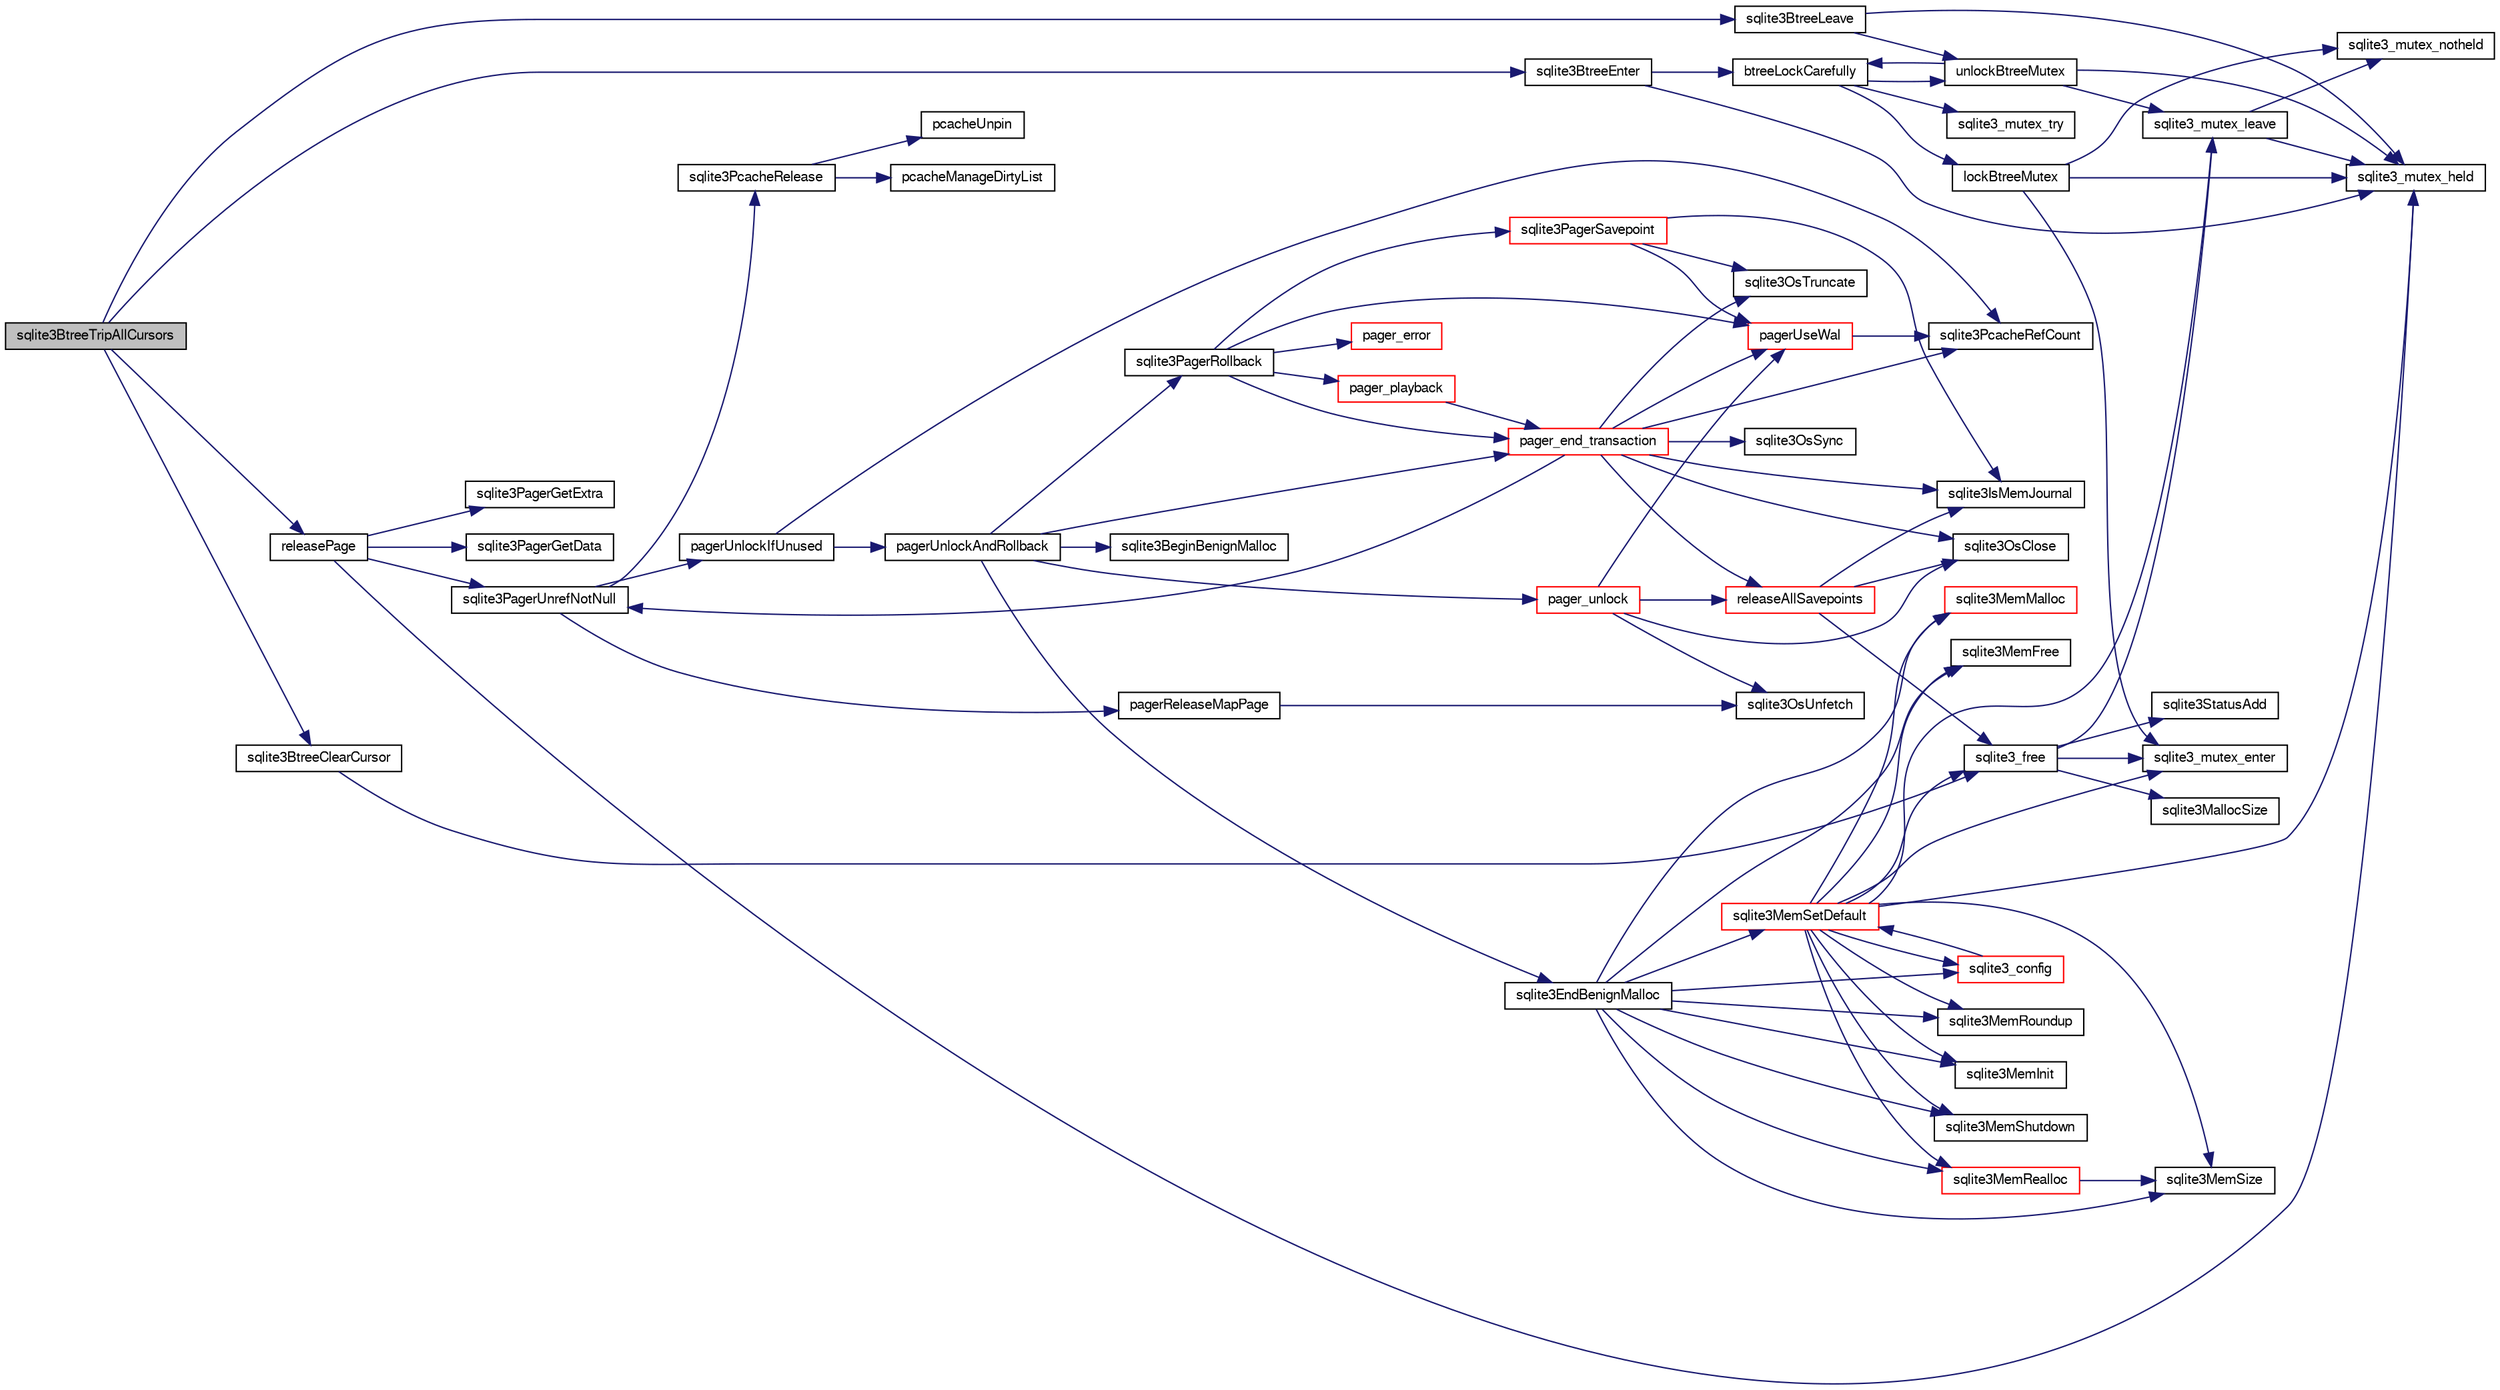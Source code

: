 digraph "sqlite3BtreeTripAllCursors"
{
  edge [fontname="FreeSans",fontsize="10",labelfontname="FreeSans",labelfontsize="10"];
  node [fontname="FreeSans",fontsize="10",shape=record];
  rankdir="LR";
  Node467207 [label="sqlite3BtreeTripAllCursors",height=0.2,width=0.4,color="black", fillcolor="grey75", style="filled", fontcolor="black"];
  Node467207 -> Node467208 [color="midnightblue",fontsize="10",style="solid",fontname="FreeSans"];
  Node467208 [label="sqlite3BtreeEnter",height=0.2,width=0.4,color="black", fillcolor="white", style="filled",URL="$sqlite3_8c.html#afa05d700ca373993fe6b0525b867feff"];
  Node467208 -> Node467209 [color="midnightblue",fontsize="10",style="solid",fontname="FreeSans"];
  Node467209 [label="sqlite3_mutex_held",height=0.2,width=0.4,color="black", fillcolor="white", style="filled",URL="$sqlite3_8c.html#acf77da68932b6bc163c5e68547ecc3e7"];
  Node467208 -> Node467210 [color="midnightblue",fontsize="10",style="solid",fontname="FreeSans"];
  Node467210 [label="btreeLockCarefully",height=0.2,width=0.4,color="black", fillcolor="white", style="filled",URL="$sqlite3_8c.html#a796746b1c1e4d6926960636bd74c79d7"];
  Node467210 -> Node467211 [color="midnightblue",fontsize="10",style="solid",fontname="FreeSans"];
  Node467211 [label="sqlite3_mutex_try",height=0.2,width=0.4,color="black", fillcolor="white", style="filled",URL="$sqlite3_8c.html#a196f84b09bdfda96ae5ae23189be1ec8"];
  Node467210 -> Node467212 [color="midnightblue",fontsize="10",style="solid",fontname="FreeSans"];
  Node467212 [label="unlockBtreeMutex",height=0.2,width=0.4,color="black", fillcolor="white", style="filled",URL="$sqlite3_8c.html#a29bc7d1c753dfa2af9fb296b7dc19a4a"];
  Node467212 -> Node467209 [color="midnightblue",fontsize="10",style="solid",fontname="FreeSans"];
  Node467212 -> Node467213 [color="midnightblue",fontsize="10",style="solid",fontname="FreeSans"];
  Node467213 [label="sqlite3_mutex_leave",height=0.2,width=0.4,color="black", fillcolor="white", style="filled",URL="$sqlite3_8c.html#a5838d235601dbd3c1fa993555c6bcc93"];
  Node467213 -> Node467209 [color="midnightblue",fontsize="10",style="solid",fontname="FreeSans"];
  Node467213 -> Node467214 [color="midnightblue",fontsize="10",style="solid",fontname="FreeSans"];
  Node467214 [label="sqlite3_mutex_notheld",height=0.2,width=0.4,color="black", fillcolor="white", style="filled",URL="$sqlite3_8c.html#a83967c837c1c000d3b5adcfaa688f5dc"];
  Node467212 -> Node467210 [color="midnightblue",fontsize="10",style="solid",fontname="FreeSans"];
  Node467210 -> Node467215 [color="midnightblue",fontsize="10",style="solid",fontname="FreeSans"];
  Node467215 [label="lockBtreeMutex",height=0.2,width=0.4,color="black", fillcolor="white", style="filled",URL="$sqlite3_8c.html#ab1714bc62ac8a451c7b17bc53053ca53"];
  Node467215 -> Node467214 [color="midnightblue",fontsize="10",style="solid",fontname="FreeSans"];
  Node467215 -> Node467209 [color="midnightblue",fontsize="10",style="solid",fontname="FreeSans"];
  Node467215 -> Node467216 [color="midnightblue",fontsize="10",style="solid",fontname="FreeSans"];
  Node467216 [label="sqlite3_mutex_enter",height=0.2,width=0.4,color="black", fillcolor="white", style="filled",URL="$sqlite3_8c.html#a1c12cde690bd89f104de5cbad12a6bf5"];
  Node467207 -> Node467217 [color="midnightblue",fontsize="10",style="solid",fontname="FreeSans"];
  Node467217 [label="sqlite3BtreeClearCursor",height=0.2,width=0.4,color="black", fillcolor="white", style="filled",URL="$sqlite3_8c.html#ad53903979a58184b0d15593e6f98d9c5"];
  Node467217 -> Node467218 [color="midnightblue",fontsize="10",style="solid",fontname="FreeSans"];
  Node467218 [label="sqlite3_free",height=0.2,width=0.4,color="black", fillcolor="white", style="filled",URL="$sqlite3_8c.html#a6552349e36a8a691af5487999ab09519"];
  Node467218 -> Node467216 [color="midnightblue",fontsize="10",style="solid",fontname="FreeSans"];
  Node467218 -> Node467219 [color="midnightblue",fontsize="10",style="solid",fontname="FreeSans"];
  Node467219 [label="sqlite3StatusAdd",height=0.2,width=0.4,color="black", fillcolor="white", style="filled",URL="$sqlite3_8c.html#afa029f93586aeab4cc85360905dae9cd"];
  Node467218 -> Node467220 [color="midnightblue",fontsize="10",style="solid",fontname="FreeSans"];
  Node467220 [label="sqlite3MallocSize",height=0.2,width=0.4,color="black", fillcolor="white", style="filled",URL="$sqlite3_8c.html#acf5d2a5f35270bafb050bd2def576955"];
  Node467218 -> Node467213 [color="midnightblue",fontsize="10",style="solid",fontname="FreeSans"];
  Node467207 -> Node467221 [color="midnightblue",fontsize="10",style="solid",fontname="FreeSans"];
  Node467221 [label="releasePage",height=0.2,width=0.4,color="black", fillcolor="white", style="filled",URL="$sqlite3_8c.html#a92c6fb14f9bcf117440c35116c26d6c4"];
  Node467221 -> Node467222 [color="midnightblue",fontsize="10",style="solid",fontname="FreeSans"];
  Node467222 [label="sqlite3PagerGetExtra",height=0.2,width=0.4,color="black", fillcolor="white", style="filled",URL="$sqlite3_8c.html#a48e879a6d20f06f27390973ab8d59bd7"];
  Node467221 -> Node467223 [color="midnightblue",fontsize="10",style="solid",fontname="FreeSans"];
  Node467223 [label="sqlite3PagerGetData",height=0.2,width=0.4,color="black", fillcolor="white", style="filled",URL="$sqlite3_8c.html#a9dd340e56fb4b7fad4df339595b8d8a2"];
  Node467221 -> Node467209 [color="midnightblue",fontsize="10",style="solid",fontname="FreeSans"];
  Node467221 -> Node467224 [color="midnightblue",fontsize="10",style="solid",fontname="FreeSans"];
  Node467224 [label="sqlite3PagerUnrefNotNull",height=0.2,width=0.4,color="black", fillcolor="white", style="filled",URL="$sqlite3_8c.html#a4b314f96f09f5c68c94672e420e31ab9"];
  Node467224 -> Node467225 [color="midnightblue",fontsize="10",style="solid",fontname="FreeSans"];
  Node467225 [label="pagerReleaseMapPage",height=0.2,width=0.4,color="black", fillcolor="white", style="filled",URL="$sqlite3_8c.html#aefa288f9febba49488ab634f8b0d5f6d"];
  Node467225 -> Node467226 [color="midnightblue",fontsize="10",style="solid",fontname="FreeSans"];
  Node467226 [label="sqlite3OsUnfetch",height=0.2,width=0.4,color="black", fillcolor="white", style="filled",URL="$sqlite3_8c.html#abc0da72cb8b8989cf8708b572fe5fef4"];
  Node467224 -> Node467227 [color="midnightblue",fontsize="10",style="solid",fontname="FreeSans"];
  Node467227 [label="sqlite3PcacheRelease",height=0.2,width=0.4,color="black", fillcolor="white", style="filled",URL="$sqlite3_8c.html#ad07fc7a8130ad1e77861f345084b1b83"];
  Node467227 -> Node467228 [color="midnightblue",fontsize="10",style="solid",fontname="FreeSans"];
  Node467228 [label="pcacheUnpin",height=0.2,width=0.4,color="black", fillcolor="white", style="filled",URL="$sqlite3_8c.html#a76530dde0f26366c0614d713daf9859c"];
  Node467227 -> Node467229 [color="midnightblue",fontsize="10",style="solid",fontname="FreeSans"];
  Node467229 [label="pcacheManageDirtyList",height=0.2,width=0.4,color="black", fillcolor="white", style="filled",URL="$sqlite3_8c.html#aae9bc2ddff700c30e5f9c80d531d6acc"];
  Node467224 -> Node467230 [color="midnightblue",fontsize="10",style="solid",fontname="FreeSans"];
  Node467230 [label="pagerUnlockIfUnused",height=0.2,width=0.4,color="black", fillcolor="white", style="filled",URL="$sqlite3_8c.html#abf547f4276efb6f10262f7fde1e4d065"];
  Node467230 -> Node467231 [color="midnightblue",fontsize="10",style="solid",fontname="FreeSans"];
  Node467231 [label="sqlite3PcacheRefCount",height=0.2,width=0.4,color="black", fillcolor="white", style="filled",URL="$sqlite3_8c.html#adee2536d23ec9628e0883ccab03b3429"];
  Node467230 -> Node467232 [color="midnightblue",fontsize="10",style="solid",fontname="FreeSans"];
  Node467232 [label="pagerUnlockAndRollback",height=0.2,width=0.4,color="black", fillcolor="white", style="filled",URL="$sqlite3_8c.html#a02d96b7bf62c3b13ba905d168914518c"];
  Node467232 -> Node467233 [color="midnightblue",fontsize="10",style="solid",fontname="FreeSans"];
  Node467233 [label="sqlite3BeginBenignMalloc",height=0.2,width=0.4,color="black", fillcolor="white", style="filled",URL="$sqlite3_8c.html#a3344c0e2b1b6df701a1cb326602fac14"];
  Node467232 -> Node467234 [color="midnightblue",fontsize="10",style="solid",fontname="FreeSans"];
  Node467234 [label="sqlite3PagerRollback",height=0.2,width=0.4,color="black", fillcolor="white", style="filled",URL="$sqlite3_8c.html#afdd2ecbb97b7a716892ff6bd10c7dfd0"];
  Node467234 -> Node467235 [color="midnightblue",fontsize="10",style="solid",fontname="FreeSans"];
  Node467235 [label="pagerUseWal",height=0.2,width=0.4,color="red", fillcolor="white", style="filled",URL="$sqlite3_8c.html#a31def80bfe1de9284d635ba190a5eb68"];
  Node467235 -> Node467231 [color="midnightblue",fontsize="10",style="solid",fontname="FreeSans"];
  Node467234 -> Node467510 [color="midnightblue",fontsize="10",style="solid",fontname="FreeSans"];
  Node467510 [label="sqlite3PagerSavepoint",height=0.2,width=0.4,color="red", fillcolor="white", style="filled",URL="$sqlite3_8c.html#a8b5f1920b6a8b564a47e243868f2c8d4"];
  Node467510 -> Node467512 [color="midnightblue",fontsize="10",style="solid",fontname="FreeSans"];
  Node467512 [label="sqlite3IsMemJournal",height=0.2,width=0.4,color="black", fillcolor="white", style="filled",URL="$sqlite3_8c.html#a237bb8682b84ed24be164d4c57465182"];
  Node467510 -> Node467513 [color="midnightblue",fontsize="10",style="solid",fontname="FreeSans"];
  Node467513 [label="sqlite3OsTruncate",height=0.2,width=0.4,color="black", fillcolor="white", style="filled",URL="$sqlite3_8c.html#ab14e17fc93b09d52b42c433c47eb3b68"];
  Node467510 -> Node467235 [color="midnightblue",fontsize="10",style="solid",fontname="FreeSans"];
  Node467234 -> Node467599 [color="midnightblue",fontsize="10",style="solid",fontname="FreeSans"];
  Node467599 [label="pager_end_transaction",height=0.2,width=0.4,color="red", fillcolor="white", style="filled",URL="$sqlite3_8c.html#a0814e2cfab386b1e3ba74528870339fe"];
  Node467599 -> Node467600 [color="midnightblue",fontsize="10",style="solid",fontname="FreeSans"];
  Node467600 [label="releaseAllSavepoints",height=0.2,width=0.4,color="red", fillcolor="white", style="filled",URL="$sqlite3_8c.html#ac0ec06e81b223a42295bd1a0182b1609"];
  Node467600 -> Node467512 [color="midnightblue",fontsize="10",style="solid",fontname="FreeSans"];
  Node467600 -> Node467601 [color="midnightblue",fontsize="10",style="solid",fontname="FreeSans"];
  Node467601 [label="sqlite3OsClose",height=0.2,width=0.4,color="black", fillcolor="white", style="filled",URL="$sqlite3_8c.html#aa5f0aeb27273a57c0523deaf48997533"];
  Node467600 -> Node467218 [color="midnightblue",fontsize="10",style="solid",fontname="FreeSans"];
  Node467599 -> Node467235 [color="midnightblue",fontsize="10",style="solid",fontname="FreeSans"];
  Node467599 -> Node467512 [color="midnightblue",fontsize="10",style="solid",fontname="FreeSans"];
  Node467599 -> Node467601 [color="midnightblue",fontsize="10",style="solid",fontname="FreeSans"];
  Node467599 -> Node467513 [color="midnightblue",fontsize="10",style="solid",fontname="FreeSans"];
  Node467599 -> Node467602 [color="midnightblue",fontsize="10",style="solid",fontname="FreeSans"];
  Node467602 [label="sqlite3OsSync",height=0.2,width=0.4,color="black", fillcolor="white", style="filled",URL="$sqlite3_8c.html#a3f01629ca3b49854944cecdd14dc3358"];
  Node467599 -> Node467231 [color="midnightblue",fontsize="10",style="solid",fontname="FreeSans"];
  Node467599 -> Node467224 [color="midnightblue",fontsize="10",style="solid",fontname="FreeSans"];
  Node467234 -> Node467615 [color="midnightblue",fontsize="10",style="solid",fontname="FreeSans"];
  Node467615 [label="pager_playback",height=0.2,width=0.4,color="red", fillcolor="white", style="filled",URL="$sqlite3_8c.html#a9d9a750a9fc76eb4b668c8a16b164a65"];
  Node467615 -> Node467599 [color="midnightblue",fontsize="10",style="solid",fontname="FreeSans"];
  Node467234 -> Node467623 [color="midnightblue",fontsize="10",style="solid",fontname="FreeSans"];
  Node467623 [label="pager_error",height=0.2,width=0.4,color="red", fillcolor="white", style="filled",URL="$sqlite3_8c.html#ac15e13c61047b37098e21115614ddd22"];
  Node467232 -> Node467304 [color="midnightblue",fontsize="10",style="solid",fontname="FreeSans"];
  Node467304 [label="sqlite3EndBenignMalloc",height=0.2,width=0.4,color="black", fillcolor="white", style="filled",URL="$sqlite3_8c.html#a4582127cc64d483dc66c7acf9d8d8fbb"];
  Node467304 -> Node467279 [color="midnightblue",fontsize="10",style="solid",fontname="FreeSans"];
  Node467279 [label="sqlite3MemMalloc",height=0.2,width=0.4,color="red", fillcolor="white", style="filled",URL="$sqlite3_8c.html#a53157f1a669f949332f44ca9f15c0a43"];
  Node467304 -> Node467284 [color="midnightblue",fontsize="10",style="solid",fontname="FreeSans"];
  Node467284 [label="sqlite3MemFree",height=0.2,width=0.4,color="black", fillcolor="white", style="filled",URL="$sqlite3_8c.html#a4198492989c7a427e3d704c06058850a"];
  Node467304 -> Node467285 [color="midnightblue",fontsize="10",style="solid",fontname="FreeSans"];
  Node467285 [label="sqlite3MemRealloc",height=0.2,width=0.4,color="red", fillcolor="white", style="filled",URL="$sqlite3_8c.html#addd043cc5742c3b0cf536763cd4e6948"];
  Node467285 -> Node467286 [color="midnightblue",fontsize="10",style="solid",fontname="FreeSans"];
  Node467286 [label="sqlite3MemSize",height=0.2,width=0.4,color="black", fillcolor="white", style="filled",URL="$sqlite3_8c.html#a564962938d56643e999de431c190f937"];
  Node467304 -> Node467286 [color="midnightblue",fontsize="10",style="solid",fontname="FreeSans"];
  Node467304 -> Node467287 [color="midnightblue",fontsize="10",style="solid",fontname="FreeSans"];
  Node467287 [label="sqlite3MemRoundup",height=0.2,width=0.4,color="black", fillcolor="white", style="filled",URL="$sqlite3_8c.html#ac9d66a2d2d224dfafcf6a49d48436ddc"];
  Node467304 -> Node467288 [color="midnightblue",fontsize="10",style="solid",fontname="FreeSans"];
  Node467288 [label="sqlite3MemInit",height=0.2,width=0.4,color="black", fillcolor="white", style="filled",URL="$sqlite3_8c.html#a1ec61c1becf036ba7fcb571ae51300af"];
  Node467304 -> Node467289 [color="midnightblue",fontsize="10",style="solid",fontname="FreeSans"];
  Node467289 [label="sqlite3MemShutdown",height=0.2,width=0.4,color="black", fillcolor="white", style="filled",URL="$sqlite3_8c.html#a934531b3f7c4743196f453ce6db028dc"];
  Node467304 -> Node467278 [color="midnightblue",fontsize="10",style="solid",fontname="FreeSans"];
  Node467278 [label="sqlite3MemSetDefault",height=0.2,width=0.4,color="red", fillcolor="white", style="filled",URL="$sqlite3_8c.html#a162fbfd727e92c5f8f72625b5ff62549"];
  Node467278 -> Node467279 [color="midnightblue",fontsize="10",style="solid",fontname="FreeSans"];
  Node467278 -> Node467284 [color="midnightblue",fontsize="10",style="solid",fontname="FreeSans"];
  Node467278 -> Node467285 [color="midnightblue",fontsize="10",style="solid",fontname="FreeSans"];
  Node467278 -> Node467286 [color="midnightblue",fontsize="10",style="solid",fontname="FreeSans"];
  Node467278 -> Node467287 [color="midnightblue",fontsize="10",style="solid",fontname="FreeSans"];
  Node467278 -> Node467288 [color="midnightblue",fontsize="10",style="solid",fontname="FreeSans"];
  Node467278 -> Node467289 [color="midnightblue",fontsize="10",style="solid",fontname="FreeSans"];
  Node467278 -> Node467290 [color="midnightblue",fontsize="10",style="solid",fontname="FreeSans"];
  Node467290 [label="sqlite3_config",height=0.2,width=0.4,color="red", fillcolor="white", style="filled",URL="$sqlite3_8c.html#a74ad420b6f26bc06a04ff6ecec8a8c91"];
  Node467290 -> Node467278 [color="midnightblue",fontsize="10",style="solid",fontname="FreeSans"];
  Node467278 -> Node467216 [color="midnightblue",fontsize="10",style="solid",fontname="FreeSans"];
  Node467278 -> Node467213 [color="midnightblue",fontsize="10",style="solid",fontname="FreeSans"];
  Node467278 -> Node467209 [color="midnightblue",fontsize="10",style="solid",fontname="FreeSans"];
  Node467278 -> Node467218 [color="midnightblue",fontsize="10",style="solid",fontname="FreeSans"];
  Node467304 -> Node467290 [color="midnightblue",fontsize="10",style="solid",fontname="FreeSans"];
  Node467232 -> Node467599 [color="midnightblue",fontsize="10",style="solid",fontname="FreeSans"];
  Node467232 -> Node467624 [color="midnightblue",fontsize="10",style="solid",fontname="FreeSans"];
  Node467624 [label="pager_unlock",height=0.2,width=0.4,color="red", fillcolor="white", style="filled",URL="$sqlite3_8c.html#a5b54bd09bd76fa68eb6310fbf9bbaf20"];
  Node467624 -> Node467600 [color="midnightblue",fontsize="10",style="solid",fontname="FreeSans"];
  Node467624 -> Node467235 [color="midnightblue",fontsize="10",style="solid",fontname="FreeSans"];
  Node467624 -> Node467601 [color="midnightblue",fontsize="10",style="solid",fontname="FreeSans"];
  Node467624 -> Node467226 [color="midnightblue",fontsize="10",style="solid",fontname="FreeSans"];
  Node467207 -> Node467556 [color="midnightblue",fontsize="10",style="solid",fontname="FreeSans"];
  Node467556 [label="sqlite3BtreeLeave",height=0.2,width=0.4,color="black", fillcolor="white", style="filled",URL="$sqlite3_8c.html#a460e4f89d1aeef4b4d334cfe8165da89"];
  Node467556 -> Node467212 [color="midnightblue",fontsize="10",style="solid",fontname="FreeSans"];
  Node467556 -> Node467209 [color="midnightblue",fontsize="10",style="solid",fontname="FreeSans"];
}
